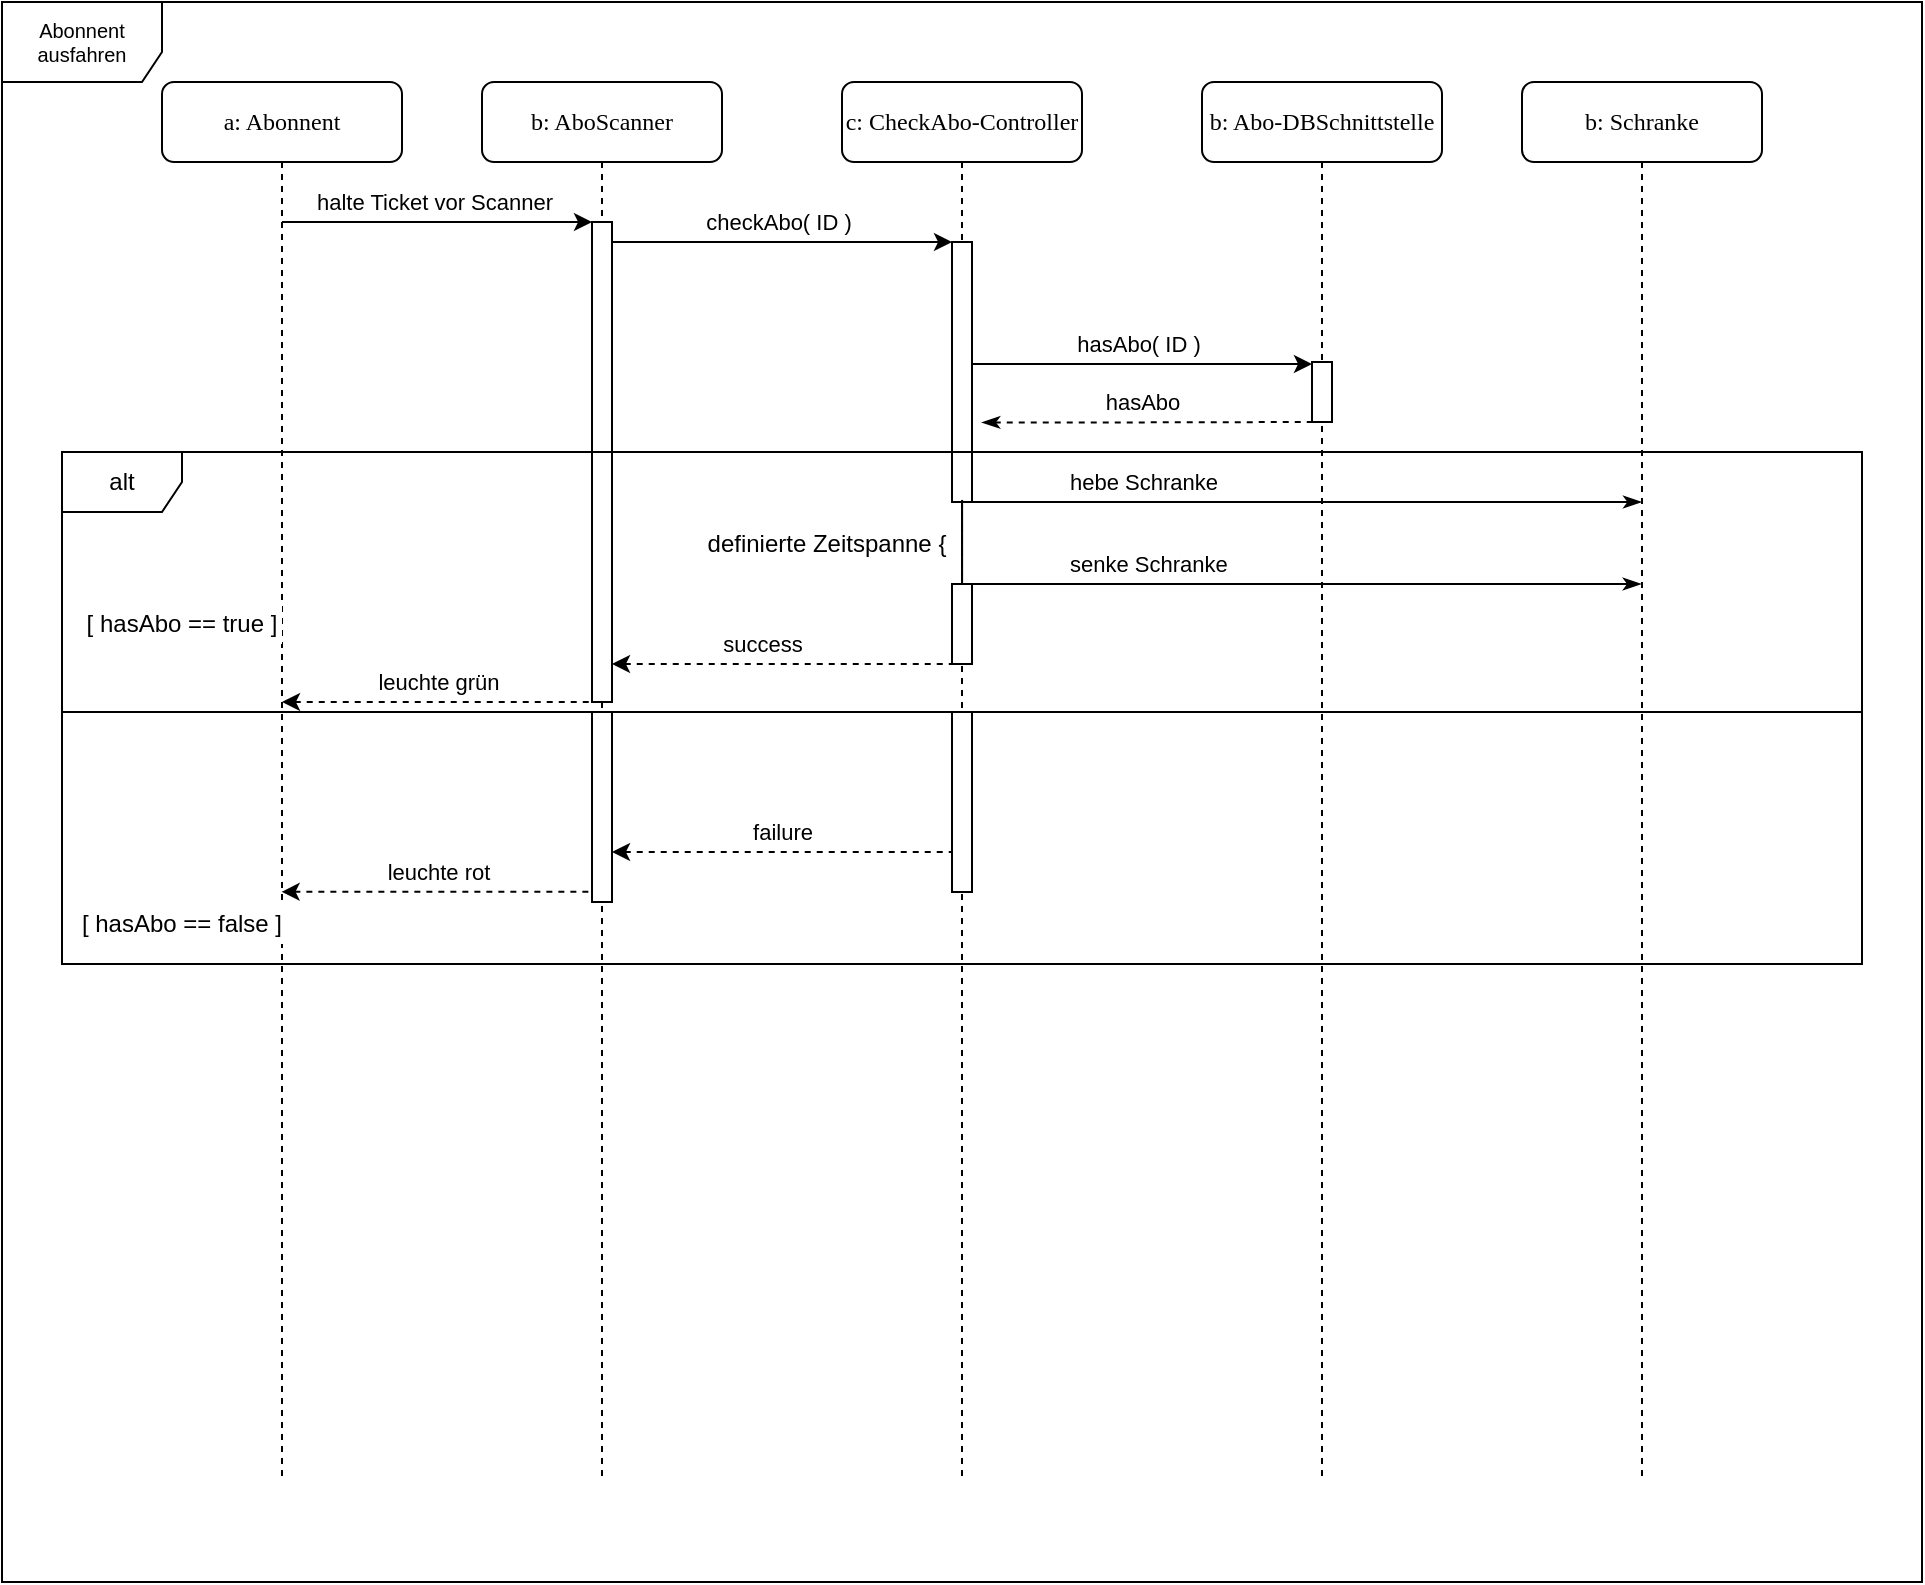 <mxfile version="10.7.7" type="device"><diagram name="Page-1" id="13e1069c-82ec-6db2-03f1-153e76fe0fe0"><mxGraphModel dx="842" dy="548" grid="1" gridSize="10" guides="1" tooltips="1" connect="1" arrows="1" fold="1" page="1" pageScale="1" pageWidth="1100" pageHeight="850" background="#ffffff" math="0" shadow="0"><root><mxCell id="0"/><mxCell id="1" parent="0"/><mxCell id="i2Vq3k6s4epomcee9z3W-39" value="Abonnent ausfahren&lt;br&gt;" style="shape=umlFrame;whiteSpace=wrap;html=1;fontSize=10;width=80;height=40;" parent="1" vertex="1"><mxGeometry x="60" y="29" width="960" height="790" as="geometry"/></mxCell><mxCell id="riZyPx7NaIGLOxan2Yi5-40" value="failure" style="endArrow=none;html=1;edgeStyle=orthogonalEdgeStyle;startArrow=classic;startFill=1;endFill=0;rounded=0;dashed=1;" parent="1" source="riZyPx7NaIGLOxan2Yi5-41" target="riZyPx7NaIGLOxan2Yi5-36" edge="1"><mxGeometry x="0.002" y="10" width="50" height="50" relative="1" as="geometry"><mxPoint x="375" y="343.952" as="sourcePoint"/><mxPoint x="545" y="343.952" as="targetPoint"/><Array as="points"><mxPoint x="460" y="454"/><mxPoint x="460" y="454"/></Array><mxPoint as="offset"/></mxGeometry></mxCell><mxCell id="7baba1c4bc27f4b0-4" value="b: Abo-DBSchnittstelle" style="shape=umlLifeline;perimeter=lifelinePerimeter;whiteSpace=wrap;html=1;container=1;collapsible=0;recursiveResize=0;outlineConnect=0;rounded=1;shadow=0;comic=0;labelBackgroundColor=none;strokeColor=#000000;strokeWidth=1;fillColor=#FFFFFF;fontFamily=Verdana;fontSize=12;fontColor=#000000;align=center;perimeterSpacing=0;glass=0;size=40;overflow=visible;noLabel=0;labelPadding=0;direction=east;connectable=1;snapToPoint=0;fixDash=0;" parent="1" vertex="1"><mxGeometry x="660" y="69" width="120" height="700" as="geometry"/></mxCell><mxCell id="riZyPx7NaIGLOxan2Yi5-17" value="" style="html=1;points=[];perimeter=orthogonalPerimeter;rounded=1;shadow=0;glass=0;comic=0;strokeColor=#000000;strokeWidth=1;arcSize=0;" parent="7baba1c4bc27f4b0-4" vertex="1"><mxGeometry x="55" y="140" width="10" height="30" as="geometry"/></mxCell><mxCell id="7baba1c4bc27f4b0-2" value="b: AboScanner" style="shape=umlLifeline;perimeter=lifelinePerimeter;whiteSpace=wrap;html=1;container=1;collapsible=0;recursiveResize=0;outlineConnect=0;rounded=1;shadow=0;comic=0;labelBackgroundColor=none;strokeColor=#000000;strokeWidth=1;fillColor=#FFFFFF;fontFamily=Verdana;fontSize=12;fontColor=#000000;align=center;size=40;" parent="1" vertex="1"><mxGeometry x="300" y="69" width="120" height="700" as="geometry"/></mxCell><mxCell id="riZyPx7NaIGLOxan2Yi5-10" value="" style="html=1;points=[];perimeter=orthogonalPerimeter;rounded=1;shadow=0;glass=0;comic=0;strokeColor=#000000;strokeWidth=1;arcSize=0;" parent="7baba1c4bc27f4b0-2" vertex="1"><mxGeometry x="55" y="70" width="10" height="240" as="geometry"/></mxCell><mxCell id="riZyPx7NaIGLOxan2Yi5-41" value="" style="html=1;points=[];perimeter=orthogonalPerimeter;rounded=1;shadow=0;glass=0;comic=0;strokeColor=#000000;strokeWidth=1;arcSize=0;" parent="7baba1c4bc27f4b0-2" vertex="1"><mxGeometry x="55" y="315" width="10" height="95" as="geometry"/></mxCell><mxCell id="7baba1c4bc27f4b0-3" value="c: CheckAbo-Controller&lt;br&gt;" style="shape=umlLifeline;perimeter=lifelinePerimeter;whiteSpace=wrap;html=1;container=1;collapsible=0;recursiveResize=0;outlineConnect=0;rounded=1;shadow=0;comic=0;labelBackgroundColor=none;strokeColor=#000000;strokeWidth=1;fillColor=#FFFFFF;fontFamily=Verdana;fontSize=12;fontColor=#000000;align=center;size=40;" parent="1" vertex="1"><mxGeometry x="480" y="69" width="120" height="700" as="geometry"/></mxCell><mxCell id="riZyPx7NaIGLOxan2Yi5-11" value="" style="html=1;points=[];perimeter=orthogonalPerimeter;rounded=1;shadow=0;glass=0;comic=0;strokeColor=#000000;strokeWidth=1;arcSize=0;" parent="7baba1c4bc27f4b0-3" vertex="1"><mxGeometry x="55" y="80" width="10" height="130" as="geometry"/></mxCell><mxCell id="riZyPx7NaIGLOxan2Yi5-36" value="" style="html=1;points=[];perimeter=orthogonalPerimeter;rounded=1;shadow=0;glass=0;comic=0;strokeColor=#000000;strokeWidth=1;arcSize=0;" parent="7baba1c4bc27f4b0-3" vertex="1"><mxGeometry x="55" y="315" width="10" height="90" as="geometry"/></mxCell><mxCell id="7baba1c4bc27f4b0-5" value="b: Schranke&lt;br&gt;" style="shape=umlLifeline;perimeter=lifelinePerimeter;whiteSpace=wrap;html=1;container=1;collapsible=0;recursiveResize=0;outlineConnect=0;rounded=1;shadow=0;comic=0;labelBackgroundColor=none;strokeColor=#000000;strokeWidth=1;fillColor=#FFFFFF;fontFamily=Verdana;fontSize=12;fontColor=#000000;align=center;size=40;" parent="1" vertex="1"><mxGeometry x="820" y="69" width="120" height="700" as="geometry"/></mxCell><mxCell id="7baba1c4bc27f4b0-8" value="a: Abonnent" style="shape=umlLifeline;perimeter=lifelinePerimeter;whiteSpace=wrap;html=1;container=1;collapsible=0;recursiveResize=0;outlineConnect=0;rounded=1;shadow=0;comic=0;labelBackgroundColor=none;strokeColor=#000000;strokeWidth=1;fillColor=#FFFFFF;fontFamily=Verdana;fontSize=12;fontColor=#000000;align=center;size=40;" parent="1" vertex="1"><mxGeometry x="140" y="69" width="120" height="700" as="geometry"/></mxCell><mxCell id="riZyPx7NaIGLOxan2Yi5-2" value="halte Ticket vor Scanner" style="endArrow=classic;html=1;edgeStyle=orthogonalEdgeStyle;" parent="1" source="7baba1c4bc27f4b0-8" target="riZyPx7NaIGLOxan2Yi5-10" edge="1"><mxGeometry x="-0.026" y="10" width="50" height="50" relative="1" as="geometry"><mxPoint x="205" y="139.276" as="sourcePoint"/><mxPoint x="290" y="219" as="targetPoint"/><Array as="points"><mxPoint x="290" y="139"/><mxPoint x="290" y="139"/></Array><mxPoint as="offset"/></mxGeometry></mxCell><mxCell id="riZyPx7NaIGLOxan2Yi5-12" value="checkAbo( ID )" style="endArrow=classic;html=1;edgeStyle=orthogonalEdgeStyle;" parent="1" source="riZyPx7NaIGLOxan2Yi5-10" target="riZyPx7NaIGLOxan2Yi5-11" edge="1"><mxGeometry x="-0.026" y="10" width="50" height="50" relative="1" as="geometry"><mxPoint x="215" y="149.2" as="sourcePoint"/><mxPoint x="365" y="149.2" as="targetPoint"/><Array as="points"><mxPoint x="420" y="149"/><mxPoint x="420" y="149"/></Array><mxPoint as="offset"/></mxGeometry></mxCell><mxCell id="riZyPx7NaIGLOxan2Yi5-18" value="hasAbo( ID )" style="endArrow=classic;html=1;edgeStyle=orthogonalEdgeStyle;" parent="1" source="riZyPx7NaIGLOxan2Yi5-11" target="riZyPx7NaIGLOxan2Yi5-17" edge="1"><mxGeometry x="-0.026" y="10" width="50" height="50" relative="1" as="geometry"><mxPoint x="550" y="208.897" as="sourcePoint"/><mxPoint x="545" y="158.952" as="targetPoint"/><Array as="points"><mxPoint x="630" y="210"/><mxPoint x="630" y="210"/></Array><mxPoint as="offset"/></mxGeometry></mxCell><mxCell id="riZyPx7NaIGLOxan2Yi5-19" value="hasAbo&lt;br&gt;" style="endArrow=none;html=1;edgeStyle=orthogonalEdgeStyle;startArrow=classicThin;startFill=1;dashed=1;endFill=0;" parent="1" target="riZyPx7NaIGLOxan2Yi5-17" edge="1"><mxGeometry x="-0.026" y="10" width="50" height="50" relative="1" as="geometry"><mxPoint x="550" y="239.241" as="sourcePoint"/><mxPoint x="725" y="218.952" as="targetPoint"/><Array as="points"><mxPoint x="630" y="239"/><mxPoint x="630" y="239"/></Array><mxPoint as="offset"/></mxGeometry></mxCell><mxCell id="riZyPx7NaIGLOxan2Yi5-21" value="" style="line;strokeWidth=1;fillColor=none;align=left;verticalAlign=middle;spacingTop=-1;spacingLeft=3;spacingRight=3;rotatable=0;labelPosition=right;points=[];portConstraint=eastwest;rounded=1;shadow=0;glass=0;comic=0;" parent="1" vertex="1"><mxGeometry x="90" y="379" width="900" height="10" as="geometry"/></mxCell><mxCell id="riZyPx7NaIGLOxan2Yi5-25" value="hebe Schranke" style="edgeStyle=orthogonalEdgeStyle;html=1;align=left;spacingLeft=2;endArrow=classicThin;rounded=0;endFill=1;" parent="1" edge="1"><mxGeometry x="-0.014" y="121" relative="1" as="geometry"><mxPoint x="545.207" y="279" as="sourcePoint"/><Array as="points"><mxPoint x="710" y="279"/><mxPoint x="710" y="279"/></Array><mxPoint x="879.667" y="279" as="targetPoint"/><mxPoint x="-120" y="111" as="offset"/></mxGeometry></mxCell><mxCell id="riZyPx7NaIGLOxan2Yi5-33" value="success" style="endArrow=none;html=1;edgeStyle=orthogonalEdgeStyle;startArrow=classic;startFill=1;endFill=0;rounded=0;dashed=1;" parent="1" source="riZyPx7NaIGLOxan2Yi5-10" target="riZyPx7NaIGLOxan2Yi5-11" edge="1"><mxGeometry x="-0.258" y="23" width="50" height="50" relative="1" as="geometry"><mxPoint x="555" y="319.2" as="sourcePoint"/><mxPoint x="560" y="299.2" as="targetPoint"/><Array as="points"><mxPoint x="460" y="360"/><mxPoint x="460" y="360"/></Array><mxPoint x="-20" y="13" as="offset"/></mxGeometry></mxCell><mxCell id="riZyPx7NaIGLOxan2Yi5-34" value="leuchte grün" style="endArrow=none;html=1;edgeStyle=orthogonalEdgeStyle;startArrow=classic;startFill=1;endFill=0;rounded=0;dashed=1;" parent="1" source="7baba1c4bc27f4b0-8" target="riZyPx7NaIGLOxan2Yi5-10" edge="1"><mxGeometry x="0.002" y="10" width="50" height="50" relative="1" as="geometry"><mxPoint x="185.5" y="329.167" as="sourcePoint"/><mxPoint x="355.5" y="329.167" as="targetPoint"/><Array as="points"><mxPoint x="250" y="329"/><mxPoint x="250" y="329"/></Array><mxPoint as="offset"/></mxGeometry></mxCell><mxCell id="riZyPx7NaIGLOxan2Yi5-42" value="leuchte rot" style="endArrow=none;html=1;edgeStyle=orthogonalEdgeStyle;startArrow=classic;startFill=1;endFill=0;rounded=0;dashed=1;" parent="1" target="riZyPx7NaIGLOxan2Yi5-41" edge="1"><mxGeometry x="0.002" y="10" width="50" height="50" relative="1" as="geometry"><mxPoint x="199.81" y="473.897" as="sourcePoint"/><mxPoint x="360" y="484.0" as="targetPoint"/><Array as="points"><mxPoint x="270" y="474"/><mxPoint x="270" y="474"/></Array><mxPoint as="offset"/></mxGeometry></mxCell><mxCell id="riZyPx7NaIGLOxan2Yi5-45" value="[ hasAbo == true ]" style="text;html=1;strokeColor=none;fillColor=#ffffff;align=center;verticalAlign=middle;whiteSpace=wrap;rounded=0;shadow=0;glass=0;dashed=1;comic=0;" parent="1" vertex="1"><mxGeometry x="100" y="330" width="100" height="20" as="geometry"/></mxCell><mxCell id="riZyPx7NaIGLOxan2Yi5-46" value="[ hasAbo == false ]" style="text;html=1;strokeColor=none;fillColor=#ffffff;align=center;verticalAlign=middle;whiteSpace=wrap;rounded=0;shadow=0;glass=0;dashed=1;comic=0;" parent="1" vertex="1"><mxGeometry x="95" y="480" width="110" height="20" as="geometry"/></mxCell><mxCell id="TaOC0Opwy7cWVc6WGMR0-9" value="&lt;div style=&quot;text-align: left&quot;&gt;&lt;font style=&quot;font-size: 12px&quot;&gt;definierte Zeitspanne {&lt;/font&gt;&lt;/div&gt;" style="text;html=1;strokeColor=none;fillColor=none;align=center;verticalAlign=middle;whiteSpace=wrap;rounded=0;" parent="1" vertex="1"><mxGeometry x="410" y="280" width="125" height="40" as="geometry"/></mxCell><mxCell id="TaOC0Opwy7cWVc6WGMR0-10" value="senke Schranke" style="edgeStyle=orthogonalEdgeStyle;html=1;align=left;spacingLeft=2;endArrow=classicThin;rounded=0;endFill=1;" parent="1" source="jF-cxMOsHa_fhIvj_SWi-1" target="7baba1c4bc27f4b0-5" edge="1"><mxGeometry x="-0.014" y="121" relative="1" as="geometry"><mxPoint x="550" y="319.931" as="sourcePoint"/><Array as="points"><mxPoint x="720" y="320"/><mxPoint x="720" y="320"/></Array><mxPoint x="889.667" y="288.833" as="targetPoint"/><mxPoint x="-120" y="111" as="offset"/></mxGeometry></mxCell><mxCell id="jF-cxMOsHa_fhIvj_SWi-1" value="" style="html=1;points=[];perimeter=orthogonalPerimeter;rounded=1;shadow=0;glass=0;comic=0;strokeColor=#000000;strokeWidth=1;arcSize=0;" parent="1" vertex="1"><mxGeometry x="535" y="320" width="10" height="40" as="geometry"/></mxCell><mxCell id="jF-cxMOsHa_fhIvj_SWi-4" value="" style="endArrow=none;html=1;entryX=0.505;entryY=0.992;entryDx=0;entryDy=0;entryPerimeter=0;" parent="1" source="jF-cxMOsHa_fhIvj_SWi-1" target="riZyPx7NaIGLOxan2Yi5-11" edge="1"><mxGeometry width="50" height="50" relative="1" as="geometry"><mxPoint x="480" y="330" as="sourcePoint"/><mxPoint x="530" y="280" as="targetPoint"/></mxGeometry></mxCell><mxCell id="riZyPx7NaIGLOxan2Yi5-20" value="alt&lt;br&gt;" style="shape=umlFrame;whiteSpace=wrap;html=1;rounded=1;shadow=0;glass=0;comic=0;strokeColor=#000000;strokeWidth=1;" parent="1" vertex="1"><mxGeometry x="90" y="254" width="900" height="256" as="geometry"/></mxCell></root></mxGraphModel></diagram></mxfile>